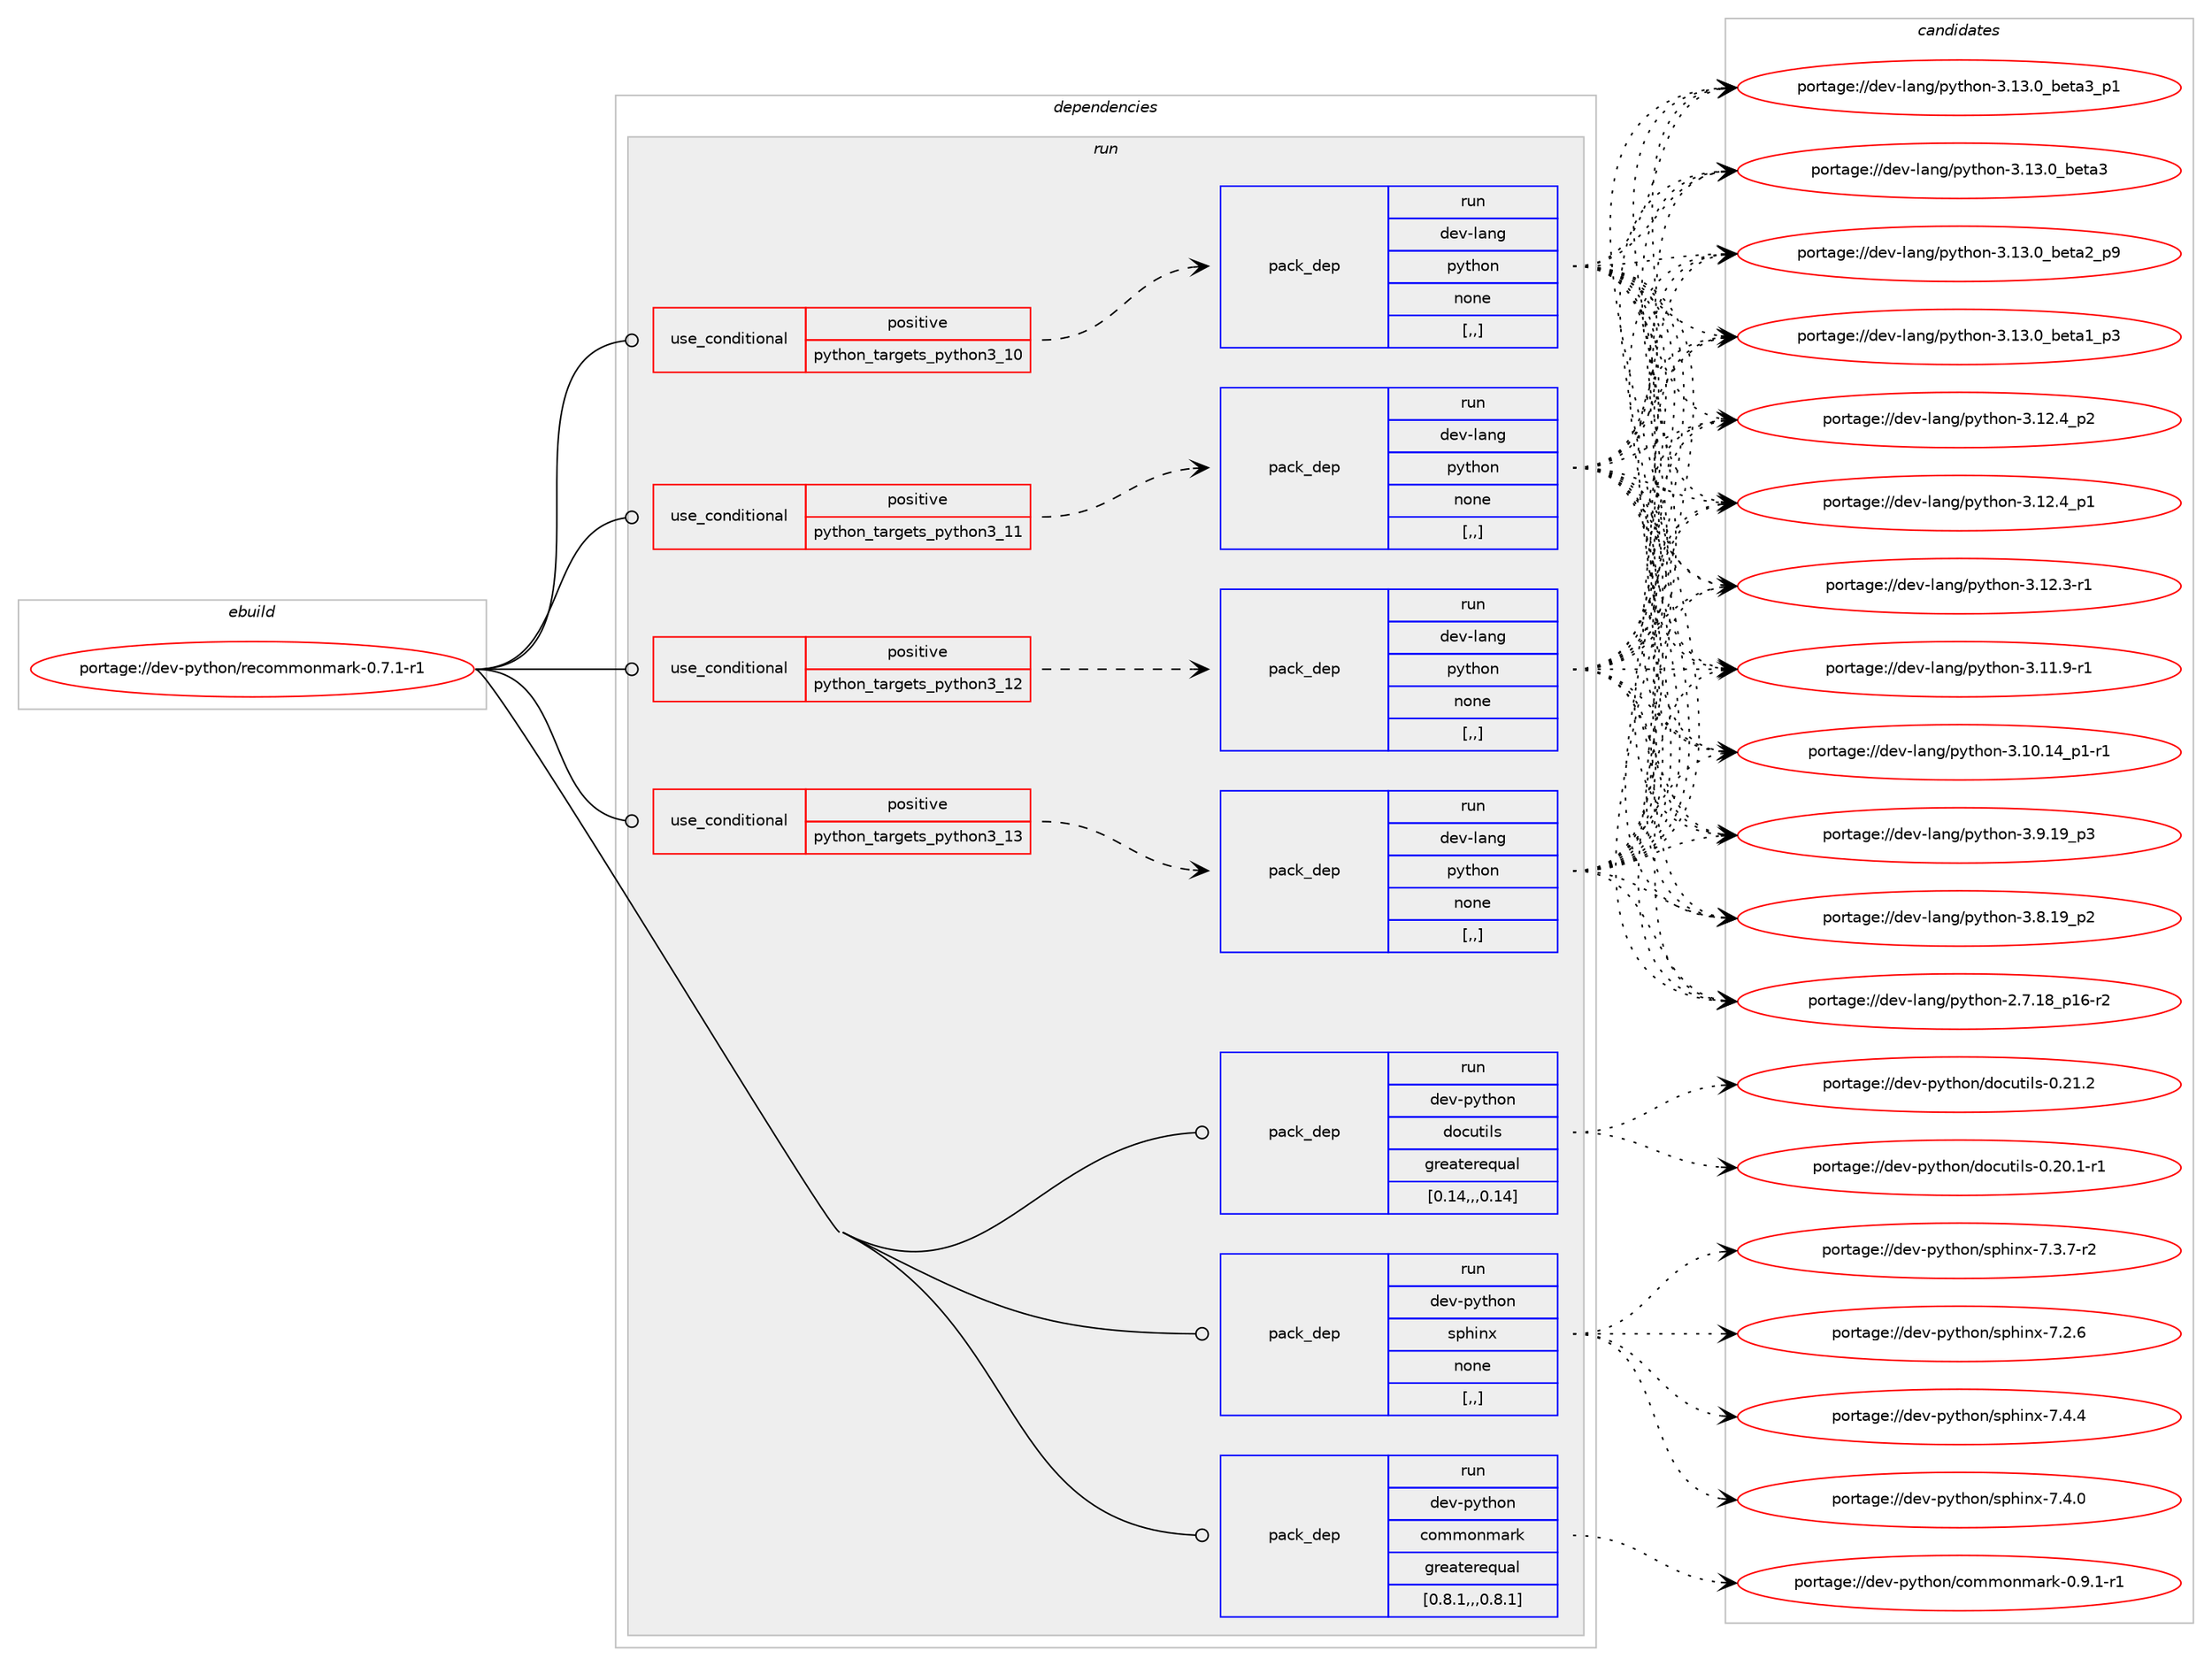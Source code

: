 digraph prolog {

# *************
# Graph options
# *************

newrank=true;
concentrate=true;
compound=true;
graph [rankdir=LR,fontname=Helvetica,fontsize=10,ranksep=1.5];#, ranksep=2.5, nodesep=0.2];
edge  [arrowhead=vee];
node  [fontname=Helvetica,fontsize=10];

# **********
# The ebuild
# **********

subgraph cluster_leftcol {
color=gray;
label=<<i>ebuild</i>>;
id [label="portage://dev-python/recommonmark-0.7.1-r1", color=red, width=4, href="../dev-python/recommonmark-0.7.1-r1.svg"];
}

# ****************
# The dependencies
# ****************

subgraph cluster_midcol {
color=gray;
label=<<i>dependencies</i>>;
subgraph cluster_compile {
fillcolor="#eeeeee";
style=filled;
label=<<i>compile</i>>;
}
subgraph cluster_compileandrun {
fillcolor="#eeeeee";
style=filled;
label=<<i>compile and run</i>>;
}
subgraph cluster_run {
fillcolor="#eeeeee";
style=filled;
label=<<i>run</i>>;
subgraph cond38706 {
dependency161127 [label=<<TABLE BORDER="0" CELLBORDER="1" CELLSPACING="0" CELLPADDING="4"><TR><TD ROWSPAN="3" CELLPADDING="10">use_conditional</TD></TR><TR><TD>positive</TD></TR><TR><TD>python_targets_python3_10</TD></TR></TABLE>>, shape=none, color=red];
subgraph pack121149 {
dependency161128 [label=<<TABLE BORDER="0" CELLBORDER="1" CELLSPACING="0" CELLPADDING="4" WIDTH="220"><TR><TD ROWSPAN="6" CELLPADDING="30">pack_dep</TD></TR><TR><TD WIDTH="110">run</TD></TR><TR><TD>dev-lang</TD></TR><TR><TD>python</TD></TR><TR><TD>none</TD></TR><TR><TD>[,,]</TD></TR></TABLE>>, shape=none, color=blue];
}
dependency161127:e -> dependency161128:w [weight=20,style="dashed",arrowhead="vee"];
}
id:e -> dependency161127:w [weight=20,style="solid",arrowhead="odot"];
subgraph cond38707 {
dependency161129 [label=<<TABLE BORDER="0" CELLBORDER="1" CELLSPACING="0" CELLPADDING="4"><TR><TD ROWSPAN="3" CELLPADDING="10">use_conditional</TD></TR><TR><TD>positive</TD></TR><TR><TD>python_targets_python3_11</TD></TR></TABLE>>, shape=none, color=red];
subgraph pack121150 {
dependency161130 [label=<<TABLE BORDER="0" CELLBORDER="1" CELLSPACING="0" CELLPADDING="4" WIDTH="220"><TR><TD ROWSPAN="6" CELLPADDING="30">pack_dep</TD></TR><TR><TD WIDTH="110">run</TD></TR><TR><TD>dev-lang</TD></TR><TR><TD>python</TD></TR><TR><TD>none</TD></TR><TR><TD>[,,]</TD></TR></TABLE>>, shape=none, color=blue];
}
dependency161129:e -> dependency161130:w [weight=20,style="dashed",arrowhead="vee"];
}
id:e -> dependency161129:w [weight=20,style="solid",arrowhead="odot"];
subgraph cond38708 {
dependency161131 [label=<<TABLE BORDER="0" CELLBORDER="1" CELLSPACING="0" CELLPADDING="4"><TR><TD ROWSPAN="3" CELLPADDING="10">use_conditional</TD></TR><TR><TD>positive</TD></TR><TR><TD>python_targets_python3_12</TD></TR></TABLE>>, shape=none, color=red];
subgraph pack121151 {
dependency161132 [label=<<TABLE BORDER="0" CELLBORDER="1" CELLSPACING="0" CELLPADDING="4" WIDTH="220"><TR><TD ROWSPAN="6" CELLPADDING="30">pack_dep</TD></TR><TR><TD WIDTH="110">run</TD></TR><TR><TD>dev-lang</TD></TR><TR><TD>python</TD></TR><TR><TD>none</TD></TR><TR><TD>[,,]</TD></TR></TABLE>>, shape=none, color=blue];
}
dependency161131:e -> dependency161132:w [weight=20,style="dashed",arrowhead="vee"];
}
id:e -> dependency161131:w [weight=20,style="solid",arrowhead="odot"];
subgraph cond38709 {
dependency161133 [label=<<TABLE BORDER="0" CELLBORDER="1" CELLSPACING="0" CELLPADDING="4"><TR><TD ROWSPAN="3" CELLPADDING="10">use_conditional</TD></TR><TR><TD>positive</TD></TR><TR><TD>python_targets_python3_13</TD></TR></TABLE>>, shape=none, color=red];
subgraph pack121152 {
dependency161134 [label=<<TABLE BORDER="0" CELLBORDER="1" CELLSPACING="0" CELLPADDING="4" WIDTH="220"><TR><TD ROWSPAN="6" CELLPADDING="30">pack_dep</TD></TR><TR><TD WIDTH="110">run</TD></TR><TR><TD>dev-lang</TD></TR><TR><TD>python</TD></TR><TR><TD>none</TD></TR><TR><TD>[,,]</TD></TR></TABLE>>, shape=none, color=blue];
}
dependency161133:e -> dependency161134:w [weight=20,style="dashed",arrowhead="vee"];
}
id:e -> dependency161133:w [weight=20,style="solid",arrowhead="odot"];
subgraph pack121153 {
dependency161135 [label=<<TABLE BORDER="0" CELLBORDER="1" CELLSPACING="0" CELLPADDING="4" WIDTH="220"><TR><TD ROWSPAN="6" CELLPADDING="30">pack_dep</TD></TR><TR><TD WIDTH="110">run</TD></TR><TR><TD>dev-python</TD></TR><TR><TD>commonmark</TD></TR><TR><TD>greaterequal</TD></TR><TR><TD>[0.8.1,,,0.8.1]</TD></TR></TABLE>>, shape=none, color=blue];
}
id:e -> dependency161135:w [weight=20,style="solid",arrowhead="odot"];
subgraph pack121154 {
dependency161136 [label=<<TABLE BORDER="0" CELLBORDER="1" CELLSPACING="0" CELLPADDING="4" WIDTH="220"><TR><TD ROWSPAN="6" CELLPADDING="30">pack_dep</TD></TR><TR><TD WIDTH="110">run</TD></TR><TR><TD>dev-python</TD></TR><TR><TD>docutils</TD></TR><TR><TD>greaterequal</TD></TR><TR><TD>[0.14,,,0.14]</TD></TR></TABLE>>, shape=none, color=blue];
}
id:e -> dependency161136:w [weight=20,style="solid",arrowhead="odot"];
subgraph pack121155 {
dependency161137 [label=<<TABLE BORDER="0" CELLBORDER="1" CELLSPACING="0" CELLPADDING="4" WIDTH="220"><TR><TD ROWSPAN="6" CELLPADDING="30">pack_dep</TD></TR><TR><TD WIDTH="110">run</TD></TR><TR><TD>dev-python</TD></TR><TR><TD>sphinx</TD></TR><TR><TD>none</TD></TR><TR><TD>[,,]</TD></TR></TABLE>>, shape=none, color=blue];
}
id:e -> dependency161137:w [weight=20,style="solid",arrowhead="odot"];
}
}

# **************
# The candidates
# **************

subgraph cluster_choices {
rank=same;
color=gray;
label=<<i>candidates</i>>;

subgraph choice121149 {
color=black;
nodesep=1;
choice10010111845108971101034711212111610411111045514649514648959810111697519511249 [label="portage://dev-lang/python-3.13.0_beta3_p1", color=red, width=4,href="../dev-lang/python-3.13.0_beta3_p1.svg"];
choice1001011184510897110103471121211161041111104551464951464895981011169751 [label="portage://dev-lang/python-3.13.0_beta3", color=red, width=4,href="../dev-lang/python-3.13.0_beta3.svg"];
choice10010111845108971101034711212111610411111045514649514648959810111697509511257 [label="portage://dev-lang/python-3.13.0_beta2_p9", color=red, width=4,href="../dev-lang/python-3.13.0_beta2_p9.svg"];
choice10010111845108971101034711212111610411111045514649514648959810111697499511251 [label="portage://dev-lang/python-3.13.0_beta1_p3", color=red, width=4,href="../dev-lang/python-3.13.0_beta1_p3.svg"];
choice100101118451089711010347112121116104111110455146495046529511250 [label="portage://dev-lang/python-3.12.4_p2", color=red, width=4,href="../dev-lang/python-3.12.4_p2.svg"];
choice100101118451089711010347112121116104111110455146495046529511249 [label="portage://dev-lang/python-3.12.4_p1", color=red, width=4,href="../dev-lang/python-3.12.4_p1.svg"];
choice100101118451089711010347112121116104111110455146495046514511449 [label="portage://dev-lang/python-3.12.3-r1", color=red, width=4,href="../dev-lang/python-3.12.3-r1.svg"];
choice100101118451089711010347112121116104111110455146494946574511449 [label="portage://dev-lang/python-3.11.9-r1", color=red, width=4,href="../dev-lang/python-3.11.9-r1.svg"];
choice100101118451089711010347112121116104111110455146494846495295112494511449 [label="portage://dev-lang/python-3.10.14_p1-r1", color=red, width=4,href="../dev-lang/python-3.10.14_p1-r1.svg"];
choice100101118451089711010347112121116104111110455146574649579511251 [label="portage://dev-lang/python-3.9.19_p3", color=red, width=4,href="../dev-lang/python-3.9.19_p3.svg"];
choice100101118451089711010347112121116104111110455146564649579511250 [label="portage://dev-lang/python-3.8.19_p2", color=red, width=4,href="../dev-lang/python-3.8.19_p2.svg"];
choice100101118451089711010347112121116104111110455046554649569511249544511450 [label="portage://dev-lang/python-2.7.18_p16-r2", color=red, width=4,href="../dev-lang/python-2.7.18_p16-r2.svg"];
dependency161128:e -> choice10010111845108971101034711212111610411111045514649514648959810111697519511249:w [style=dotted,weight="100"];
dependency161128:e -> choice1001011184510897110103471121211161041111104551464951464895981011169751:w [style=dotted,weight="100"];
dependency161128:e -> choice10010111845108971101034711212111610411111045514649514648959810111697509511257:w [style=dotted,weight="100"];
dependency161128:e -> choice10010111845108971101034711212111610411111045514649514648959810111697499511251:w [style=dotted,weight="100"];
dependency161128:e -> choice100101118451089711010347112121116104111110455146495046529511250:w [style=dotted,weight="100"];
dependency161128:e -> choice100101118451089711010347112121116104111110455146495046529511249:w [style=dotted,weight="100"];
dependency161128:e -> choice100101118451089711010347112121116104111110455146495046514511449:w [style=dotted,weight="100"];
dependency161128:e -> choice100101118451089711010347112121116104111110455146494946574511449:w [style=dotted,weight="100"];
dependency161128:e -> choice100101118451089711010347112121116104111110455146494846495295112494511449:w [style=dotted,weight="100"];
dependency161128:e -> choice100101118451089711010347112121116104111110455146574649579511251:w [style=dotted,weight="100"];
dependency161128:e -> choice100101118451089711010347112121116104111110455146564649579511250:w [style=dotted,weight="100"];
dependency161128:e -> choice100101118451089711010347112121116104111110455046554649569511249544511450:w [style=dotted,weight="100"];
}
subgraph choice121150 {
color=black;
nodesep=1;
choice10010111845108971101034711212111610411111045514649514648959810111697519511249 [label="portage://dev-lang/python-3.13.0_beta3_p1", color=red, width=4,href="../dev-lang/python-3.13.0_beta3_p1.svg"];
choice1001011184510897110103471121211161041111104551464951464895981011169751 [label="portage://dev-lang/python-3.13.0_beta3", color=red, width=4,href="../dev-lang/python-3.13.0_beta3.svg"];
choice10010111845108971101034711212111610411111045514649514648959810111697509511257 [label="portage://dev-lang/python-3.13.0_beta2_p9", color=red, width=4,href="../dev-lang/python-3.13.0_beta2_p9.svg"];
choice10010111845108971101034711212111610411111045514649514648959810111697499511251 [label="portage://dev-lang/python-3.13.0_beta1_p3", color=red, width=4,href="../dev-lang/python-3.13.0_beta1_p3.svg"];
choice100101118451089711010347112121116104111110455146495046529511250 [label="portage://dev-lang/python-3.12.4_p2", color=red, width=4,href="../dev-lang/python-3.12.4_p2.svg"];
choice100101118451089711010347112121116104111110455146495046529511249 [label="portage://dev-lang/python-3.12.4_p1", color=red, width=4,href="../dev-lang/python-3.12.4_p1.svg"];
choice100101118451089711010347112121116104111110455146495046514511449 [label="portage://dev-lang/python-3.12.3-r1", color=red, width=4,href="../dev-lang/python-3.12.3-r1.svg"];
choice100101118451089711010347112121116104111110455146494946574511449 [label="portage://dev-lang/python-3.11.9-r1", color=red, width=4,href="../dev-lang/python-3.11.9-r1.svg"];
choice100101118451089711010347112121116104111110455146494846495295112494511449 [label="portage://dev-lang/python-3.10.14_p1-r1", color=red, width=4,href="../dev-lang/python-3.10.14_p1-r1.svg"];
choice100101118451089711010347112121116104111110455146574649579511251 [label="portage://dev-lang/python-3.9.19_p3", color=red, width=4,href="../dev-lang/python-3.9.19_p3.svg"];
choice100101118451089711010347112121116104111110455146564649579511250 [label="portage://dev-lang/python-3.8.19_p2", color=red, width=4,href="../dev-lang/python-3.8.19_p2.svg"];
choice100101118451089711010347112121116104111110455046554649569511249544511450 [label="portage://dev-lang/python-2.7.18_p16-r2", color=red, width=4,href="../dev-lang/python-2.7.18_p16-r2.svg"];
dependency161130:e -> choice10010111845108971101034711212111610411111045514649514648959810111697519511249:w [style=dotted,weight="100"];
dependency161130:e -> choice1001011184510897110103471121211161041111104551464951464895981011169751:w [style=dotted,weight="100"];
dependency161130:e -> choice10010111845108971101034711212111610411111045514649514648959810111697509511257:w [style=dotted,weight="100"];
dependency161130:e -> choice10010111845108971101034711212111610411111045514649514648959810111697499511251:w [style=dotted,weight="100"];
dependency161130:e -> choice100101118451089711010347112121116104111110455146495046529511250:w [style=dotted,weight="100"];
dependency161130:e -> choice100101118451089711010347112121116104111110455146495046529511249:w [style=dotted,weight="100"];
dependency161130:e -> choice100101118451089711010347112121116104111110455146495046514511449:w [style=dotted,weight="100"];
dependency161130:e -> choice100101118451089711010347112121116104111110455146494946574511449:w [style=dotted,weight="100"];
dependency161130:e -> choice100101118451089711010347112121116104111110455146494846495295112494511449:w [style=dotted,weight="100"];
dependency161130:e -> choice100101118451089711010347112121116104111110455146574649579511251:w [style=dotted,weight="100"];
dependency161130:e -> choice100101118451089711010347112121116104111110455146564649579511250:w [style=dotted,weight="100"];
dependency161130:e -> choice100101118451089711010347112121116104111110455046554649569511249544511450:w [style=dotted,weight="100"];
}
subgraph choice121151 {
color=black;
nodesep=1;
choice10010111845108971101034711212111610411111045514649514648959810111697519511249 [label="portage://dev-lang/python-3.13.0_beta3_p1", color=red, width=4,href="../dev-lang/python-3.13.0_beta3_p1.svg"];
choice1001011184510897110103471121211161041111104551464951464895981011169751 [label="portage://dev-lang/python-3.13.0_beta3", color=red, width=4,href="../dev-lang/python-3.13.0_beta3.svg"];
choice10010111845108971101034711212111610411111045514649514648959810111697509511257 [label="portage://dev-lang/python-3.13.0_beta2_p9", color=red, width=4,href="../dev-lang/python-3.13.0_beta2_p9.svg"];
choice10010111845108971101034711212111610411111045514649514648959810111697499511251 [label="portage://dev-lang/python-3.13.0_beta1_p3", color=red, width=4,href="../dev-lang/python-3.13.0_beta1_p3.svg"];
choice100101118451089711010347112121116104111110455146495046529511250 [label="portage://dev-lang/python-3.12.4_p2", color=red, width=4,href="../dev-lang/python-3.12.4_p2.svg"];
choice100101118451089711010347112121116104111110455146495046529511249 [label="portage://dev-lang/python-3.12.4_p1", color=red, width=4,href="../dev-lang/python-3.12.4_p1.svg"];
choice100101118451089711010347112121116104111110455146495046514511449 [label="portage://dev-lang/python-3.12.3-r1", color=red, width=4,href="../dev-lang/python-3.12.3-r1.svg"];
choice100101118451089711010347112121116104111110455146494946574511449 [label="portage://dev-lang/python-3.11.9-r1", color=red, width=4,href="../dev-lang/python-3.11.9-r1.svg"];
choice100101118451089711010347112121116104111110455146494846495295112494511449 [label="portage://dev-lang/python-3.10.14_p1-r1", color=red, width=4,href="../dev-lang/python-3.10.14_p1-r1.svg"];
choice100101118451089711010347112121116104111110455146574649579511251 [label="portage://dev-lang/python-3.9.19_p3", color=red, width=4,href="../dev-lang/python-3.9.19_p3.svg"];
choice100101118451089711010347112121116104111110455146564649579511250 [label="portage://dev-lang/python-3.8.19_p2", color=red, width=4,href="../dev-lang/python-3.8.19_p2.svg"];
choice100101118451089711010347112121116104111110455046554649569511249544511450 [label="portage://dev-lang/python-2.7.18_p16-r2", color=red, width=4,href="../dev-lang/python-2.7.18_p16-r2.svg"];
dependency161132:e -> choice10010111845108971101034711212111610411111045514649514648959810111697519511249:w [style=dotted,weight="100"];
dependency161132:e -> choice1001011184510897110103471121211161041111104551464951464895981011169751:w [style=dotted,weight="100"];
dependency161132:e -> choice10010111845108971101034711212111610411111045514649514648959810111697509511257:w [style=dotted,weight="100"];
dependency161132:e -> choice10010111845108971101034711212111610411111045514649514648959810111697499511251:w [style=dotted,weight="100"];
dependency161132:e -> choice100101118451089711010347112121116104111110455146495046529511250:w [style=dotted,weight="100"];
dependency161132:e -> choice100101118451089711010347112121116104111110455146495046529511249:w [style=dotted,weight="100"];
dependency161132:e -> choice100101118451089711010347112121116104111110455146495046514511449:w [style=dotted,weight="100"];
dependency161132:e -> choice100101118451089711010347112121116104111110455146494946574511449:w [style=dotted,weight="100"];
dependency161132:e -> choice100101118451089711010347112121116104111110455146494846495295112494511449:w [style=dotted,weight="100"];
dependency161132:e -> choice100101118451089711010347112121116104111110455146574649579511251:w [style=dotted,weight="100"];
dependency161132:e -> choice100101118451089711010347112121116104111110455146564649579511250:w [style=dotted,weight="100"];
dependency161132:e -> choice100101118451089711010347112121116104111110455046554649569511249544511450:w [style=dotted,weight="100"];
}
subgraph choice121152 {
color=black;
nodesep=1;
choice10010111845108971101034711212111610411111045514649514648959810111697519511249 [label="portage://dev-lang/python-3.13.0_beta3_p1", color=red, width=4,href="../dev-lang/python-3.13.0_beta3_p1.svg"];
choice1001011184510897110103471121211161041111104551464951464895981011169751 [label="portage://dev-lang/python-3.13.0_beta3", color=red, width=4,href="../dev-lang/python-3.13.0_beta3.svg"];
choice10010111845108971101034711212111610411111045514649514648959810111697509511257 [label="portage://dev-lang/python-3.13.0_beta2_p9", color=red, width=4,href="../dev-lang/python-3.13.0_beta2_p9.svg"];
choice10010111845108971101034711212111610411111045514649514648959810111697499511251 [label="portage://dev-lang/python-3.13.0_beta1_p3", color=red, width=4,href="../dev-lang/python-3.13.0_beta1_p3.svg"];
choice100101118451089711010347112121116104111110455146495046529511250 [label="portage://dev-lang/python-3.12.4_p2", color=red, width=4,href="../dev-lang/python-3.12.4_p2.svg"];
choice100101118451089711010347112121116104111110455146495046529511249 [label="portage://dev-lang/python-3.12.4_p1", color=red, width=4,href="../dev-lang/python-3.12.4_p1.svg"];
choice100101118451089711010347112121116104111110455146495046514511449 [label="portage://dev-lang/python-3.12.3-r1", color=red, width=4,href="../dev-lang/python-3.12.3-r1.svg"];
choice100101118451089711010347112121116104111110455146494946574511449 [label="portage://dev-lang/python-3.11.9-r1", color=red, width=4,href="../dev-lang/python-3.11.9-r1.svg"];
choice100101118451089711010347112121116104111110455146494846495295112494511449 [label="portage://dev-lang/python-3.10.14_p1-r1", color=red, width=4,href="../dev-lang/python-3.10.14_p1-r1.svg"];
choice100101118451089711010347112121116104111110455146574649579511251 [label="portage://dev-lang/python-3.9.19_p3", color=red, width=4,href="../dev-lang/python-3.9.19_p3.svg"];
choice100101118451089711010347112121116104111110455146564649579511250 [label="portage://dev-lang/python-3.8.19_p2", color=red, width=4,href="../dev-lang/python-3.8.19_p2.svg"];
choice100101118451089711010347112121116104111110455046554649569511249544511450 [label="portage://dev-lang/python-2.7.18_p16-r2", color=red, width=4,href="../dev-lang/python-2.7.18_p16-r2.svg"];
dependency161134:e -> choice10010111845108971101034711212111610411111045514649514648959810111697519511249:w [style=dotted,weight="100"];
dependency161134:e -> choice1001011184510897110103471121211161041111104551464951464895981011169751:w [style=dotted,weight="100"];
dependency161134:e -> choice10010111845108971101034711212111610411111045514649514648959810111697509511257:w [style=dotted,weight="100"];
dependency161134:e -> choice10010111845108971101034711212111610411111045514649514648959810111697499511251:w [style=dotted,weight="100"];
dependency161134:e -> choice100101118451089711010347112121116104111110455146495046529511250:w [style=dotted,weight="100"];
dependency161134:e -> choice100101118451089711010347112121116104111110455146495046529511249:w [style=dotted,weight="100"];
dependency161134:e -> choice100101118451089711010347112121116104111110455146495046514511449:w [style=dotted,weight="100"];
dependency161134:e -> choice100101118451089711010347112121116104111110455146494946574511449:w [style=dotted,weight="100"];
dependency161134:e -> choice100101118451089711010347112121116104111110455146494846495295112494511449:w [style=dotted,weight="100"];
dependency161134:e -> choice100101118451089711010347112121116104111110455146574649579511251:w [style=dotted,weight="100"];
dependency161134:e -> choice100101118451089711010347112121116104111110455146564649579511250:w [style=dotted,weight="100"];
dependency161134:e -> choice100101118451089711010347112121116104111110455046554649569511249544511450:w [style=dotted,weight="100"];
}
subgraph choice121153 {
color=black;
nodesep=1;
choice100101118451121211161041111104799111109109111110109971141074548465746494511449 [label="portage://dev-python/commonmark-0.9.1-r1", color=red, width=4,href="../dev-python/commonmark-0.9.1-r1.svg"];
dependency161135:e -> choice100101118451121211161041111104799111109109111110109971141074548465746494511449:w [style=dotted,weight="100"];
}
subgraph choice121154 {
color=black;
nodesep=1;
choice10010111845112121116104111110471001119911711610510811545484650494650 [label="portage://dev-python/docutils-0.21.2", color=red, width=4,href="../dev-python/docutils-0.21.2.svg"];
choice100101118451121211161041111104710011199117116105108115454846504846494511449 [label="portage://dev-python/docutils-0.20.1-r1", color=red, width=4,href="../dev-python/docutils-0.20.1-r1.svg"];
dependency161136:e -> choice10010111845112121116104111110471001119911711610510811545484650494650:w [style=dotted,weight="100"];
dependency161136:e -> choice100101118451121211161041111104710011199117116105108115454846504846494511449:w [style=dotted,weight="100"];
}
subgraph choice121155 {
color=black;
nodesep=1;
choice1001011184511212111610411111047115112104105110120455546524652 [label="portage://dev-python/sphinx-7.4.4", color=red, width=4,href="../dev-python/sphinx-7.4.4.svg"];
choice1001011184511212111610411111047115112104105110120455546524648 [label="portage://dev-python/sphinx-7.4.0", color=red, width=4,href="../dev-python/sphinx-7.4.0.svg"];
choice10010111845112121116104111110471151121041051101204555465146554511450 [label="portage://dev-python/sphinx-7.3.7-r2", color=red, width=4,href="../dev-python/sphinx-7.3.7-r2.svg"];
choice1001011184511212111610411111047115112104105110120455546504654 [label="portage://dev-python/sphinx-7.2.6", color=red, width=4,href="../dev-python/sphinx-7.2.6.svg"];
dependency161137:e -> choice1001011184511212111610411111047115112104105110120455546524652:w [style=dotted,weight="100"];
dependency161137:e -> choice1001011184511212111610411111047115112104105110120455546524648:w [style=dotted,weight="100"];
dependency161137:e -> choice10010111845112121116104111110471151121041051101204555465146554511450:w [style=dotted,weight="100"];
dependency161137:e -> choice1001011184511212111610411111047115112104105110120455546504654:w [style=dotted,weight="100"];
}
}

}
